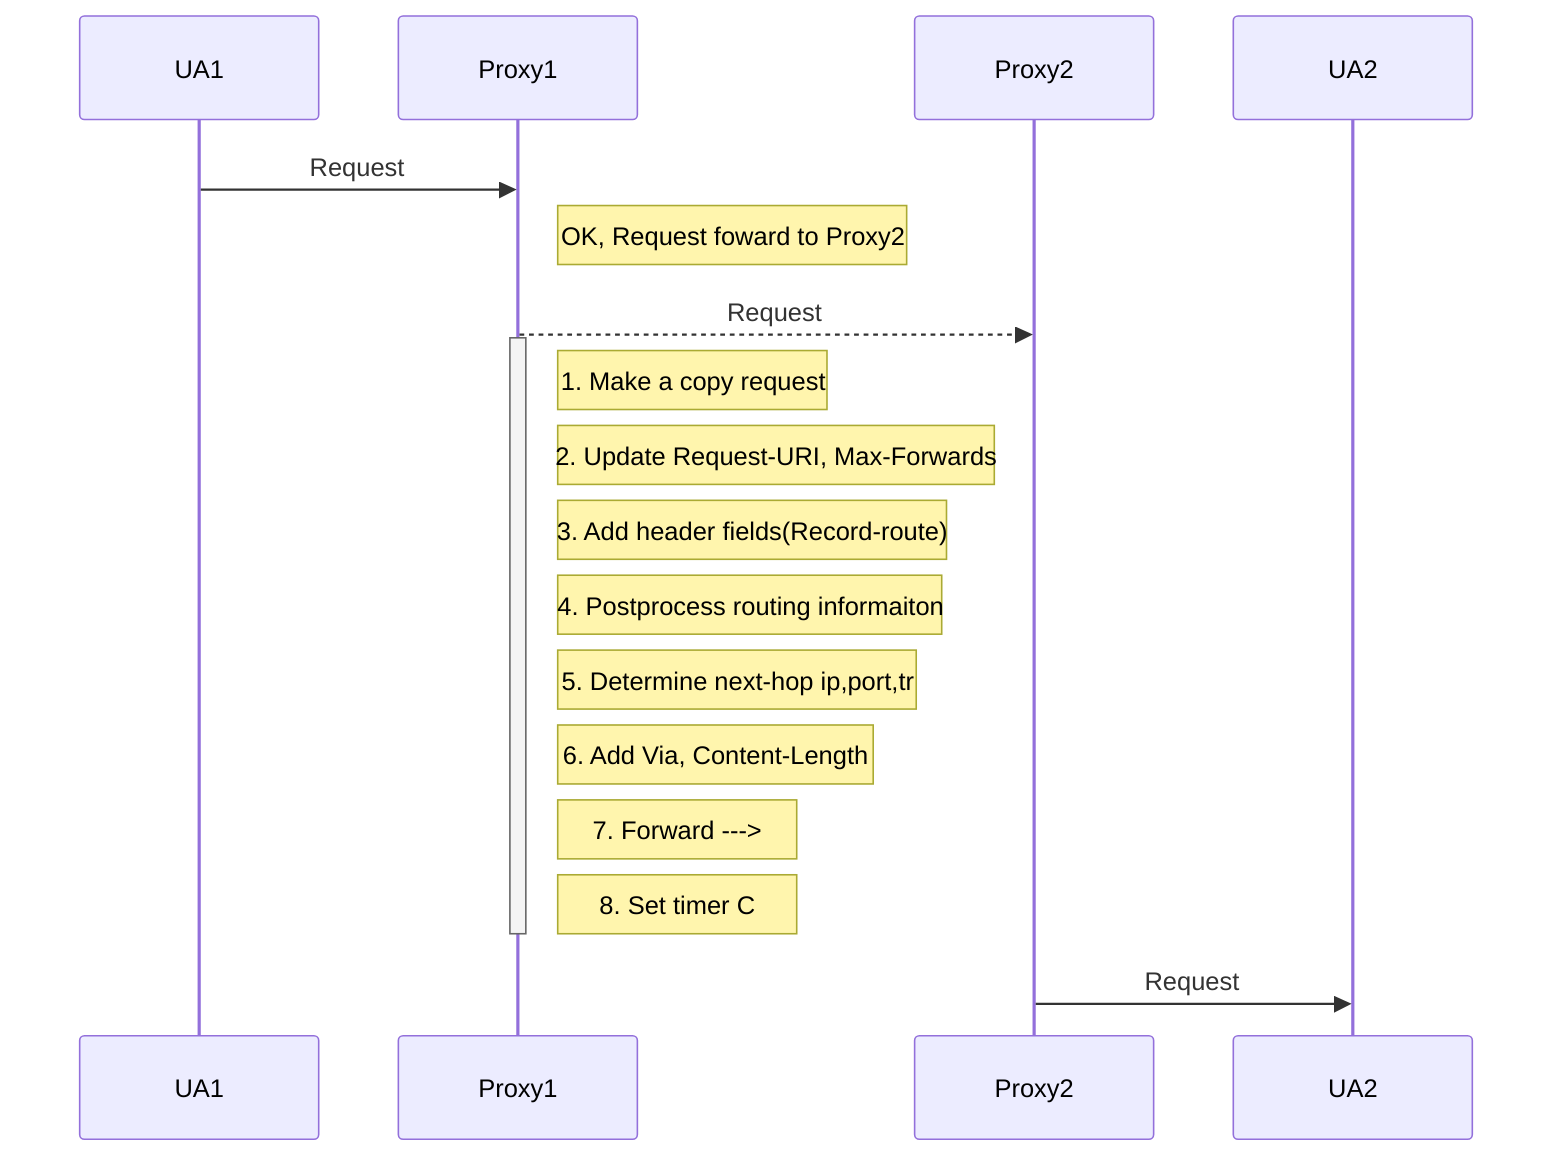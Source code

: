 %% Sequence diagram code
sequenceDiagram
    UA1 ->> Proxy1: Request
    Note right of Proxy1: OK, Request foward to Proxy2
    Proxy1 -->> Proxy2: Request
    activate Proxy1
    Note right of Proxy1: 1. Make a copy request
    Note right of Proxy1: 2. Update Request-URI, Max-Forwards
    Note right of Proxy1: 3. Add header fields(Record-route)
    Note right of Proxy1: 4. Postprocess routing informaiton
    Note right of Proxy1: 5. Determine next-hop ip,port,tr
    Note right of Proxy1: 6. Add Via, Content-Length
    Note right of Proxy1: 7. Forward ---> 
    Note right of Proxy1: 8. Set timer C
    deactivate Proxy1
    Proxy2 ->> UA2: Request